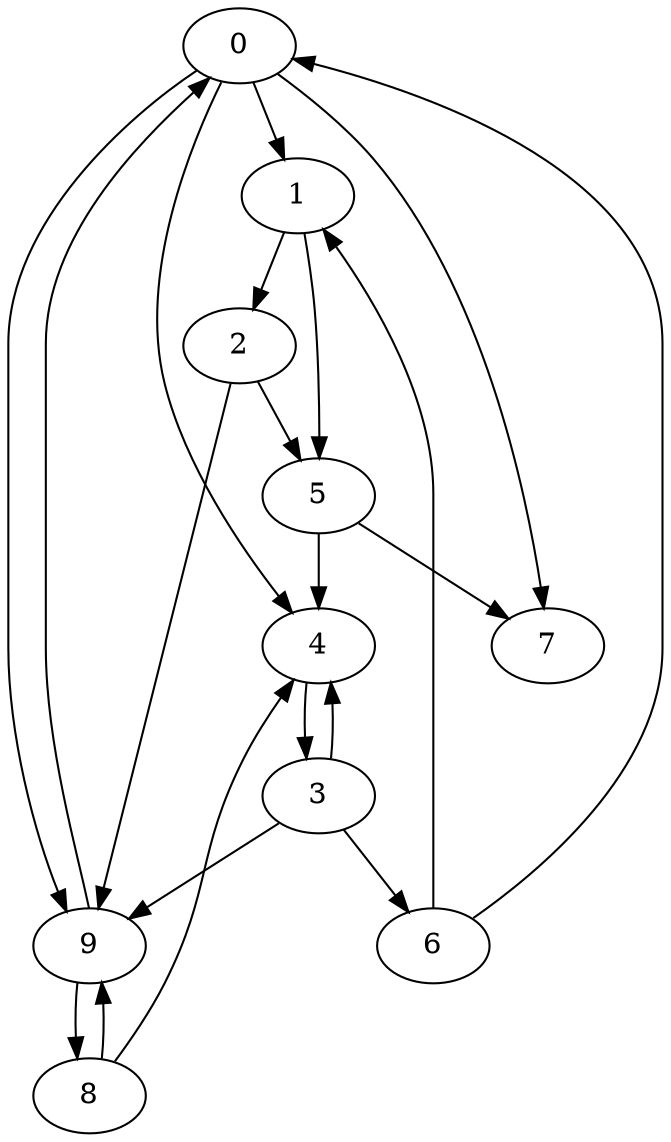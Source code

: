 digraph G {
  0;
  1;
  2;
  3;
  4;
  5;
  6;
  7;
  8;
  9;
  
  
  0 -> 1;
  0 -> 4;
  0 -> 7;
  0 -> 9;
  1 -> 2;
  1 -> 5;
  2 -> 5;
  2 -> 9;
  3 -> 4;
  3 -> 6;
  3 -> 9;
  4 -> 3;
  5 -> 4;
  5 -> 7;
  6 -> 0;
  6 -> 1;
  8 -> 4;
  8 -> 9;
  9 -> 0;
  9 -> 8;
  
  }